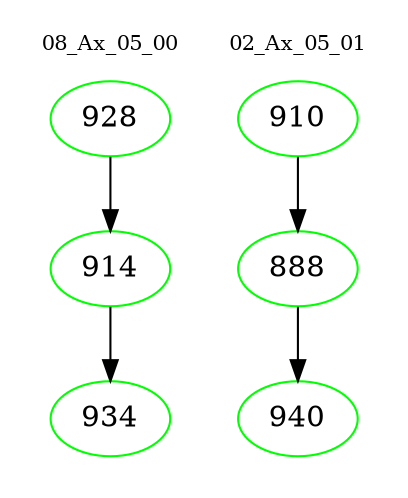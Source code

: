 digraph{
subgraph cluster_0 {
color = white
label = "08_Ax_05_00";
fontsize=10;
T0_928 [label="928", color="green"]
T0_928 -> T0_914 [color="black"]
T0_914 [label="914", color="green"]
T0_914 -> T0_934 [color="black"]
T0_934 [label="934", color="green"]
}
subgraph cluster_1 {
color = white
label = "02_Ax_05_01";
fontsize=10;
T1_910 [label="910", color="green"]
T1_910 -> T1_888 [color="black"]
T1_888 [label="888", color="green"]
T1_888 -> T1_940 [color="black"]
T1_940 [label="940", color="green"]
}
}
